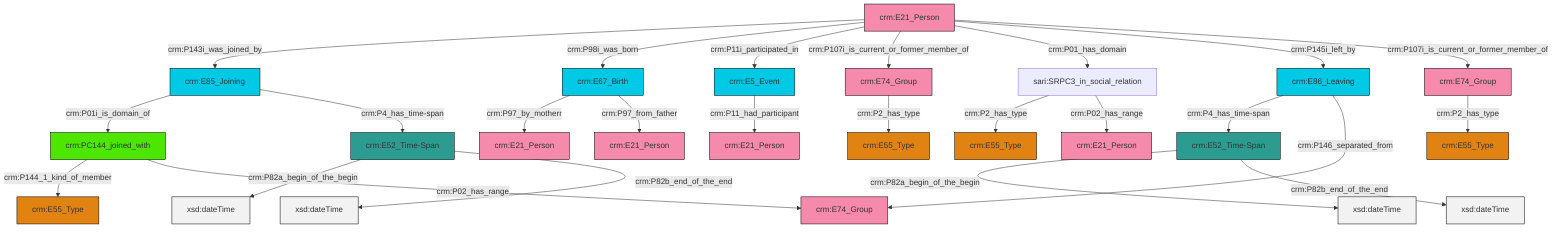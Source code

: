 graph TD
classDef Literal fill:#f2f2f2,stroke:#000000;
classDef CRM_Entity fill:#FFFFFF,stroke:#000000;
classDef Temporal_Entity fill:#00C9E6, stroke:#000000;
classDef Type fill:#E18312, stroke:#000000;
classDef Time-Span fill:#2C9C91, stroke:#000000;
classDef Appellation fill:#FFEB7F, stroke:#000000;
classDef Place fill:#008836, stroke:#000000;
classDef Persistent_Item fill:#B266B2, stroke:#000000;
classDef Conceptual_Object fill:#FFD700, stroke:#000000;
classDef Physical_Thing fill:#D2B48C, stroke:#000000;
classDef Actor fill:#f58aad, stroke:#000000;
classDef PC_Classes fill:#4ce600, stroke:#000000;
classDef Multi fill:#cccccc,stroke:#000000;

0["crm:E74_Group"]:::Actor -->|crm:P2_has_type| 1["crm:E55_Type"]:::Type
2["crm:E21_Person"]:::Actor -->|crm:P143i_was_joined_by| 3["crm:E85_Joining"]:::Temporal_Entity
6["crm:E86_Leaving"]:::Temporal_Entity -->|crm:P4_has_time-span| 7["crm:E52_Time-Span"]:::Time-Span
2["crm:E21_Person"]:::Actor -->|crm:P98i_was_born| 10["crm:E67_Birth"]:::Temporal_Entity
11["crm:PC144_joined_with"]:::PC_Classes -->|crm:P144_1_kind_of_member| 12["crm:E55_Type"]:::Type
2["crm:E21_Person"]:::Actor -->|crm:P11i_participated_in| 13["crm:E5_Event"]:::Temporal_Entity
3["crm:E85_Joining"]:::Temporal_Entity -->|crm:P01i_is_domain_of| 11["crm:PC144_joined_with"]:::PC_Classes
8["crm:E52_Time-Span"]:::Time-Span -->|crm:P82a_begin_of_the_begin| 16[xsd:dateTime]:::Literal
18["sari:SRPC3_in_social_relation"]:::Default -->|crm:P2_has_type| 19["crm:E55_Type"]:::Type
18["sari:SRPC3_in_social_relation"]:::Default -->|crm:P02_has_range| 20["crm:E21_Person"]:::Actor
11["crm:PC144_joined_with"]:::PC_Classes -->|crm:P02_has_range| 22["crm:E74_Group"]:::Actor
2["crm:E21_Person"]:::Actor -->|crm:P107i_is_current_or_former_member_of| 0["crm:E74_Group"]:::Actor
13["crm:E5_Event"]:::Temporal_Entity -->|crm:P11_had_participant| 25["crm:E21_Person"]:::Actor
7["crm:E52_Time-Span"]:::Time-Span -->|crm:P82a_begin_of_the_begin| 26[xsd:dateTime]:::Literal
8["crm:E52_Time-Span"]:::Time-Span -->|crm:P82b_end_of_the_end| 27[xsd:dateTime]:::Literal
3["crm:E85_Joining"]:::Temporal_Entity -->|crm:P4_has_time-span| 8["crm:E52_Time-Span"]:::Time-Span
29["crm:E74_Group"]:::Actor -->|crm:P2_has_type| 30["crm:E55_Type"]:::Type
6["crm:E86_Leaving"]:::Temporal_Entity -->|crm:P146_separated_from| 22["crm:E74_Group"]:::Actor
7["crm:E52_Time-Span"]:::Time-Span -->|crm:P82b_end_of_the_end| 33[xsd:dateTime]:::Literal
10["crm:E67_Birth"]:::Temporal_Entity -->|crm:P97_by_motherr| 4["crm:E21_Person"]:::Actor
10["crm:E67_Birth"]:::Temporal_Entity -->|crm:P97_from_father| 14["crm:E21_Person"]:::Actor
2["crm:E21_Person"]:::Actor -->|crm:P01_has_domain| 18["sari:SRPC3_in_social_relation"]:::Default
2["crm:E21_Person"]:::Actor -->|crm:P145i_left_by| 6["crm:E86_Leaving"]:::Temporal_Entity
2["crm:E21_Person"]:::Actor -->|crm:P107i_is_current_or_former_member_of| 29["crm:E74_Group"]:::Actor